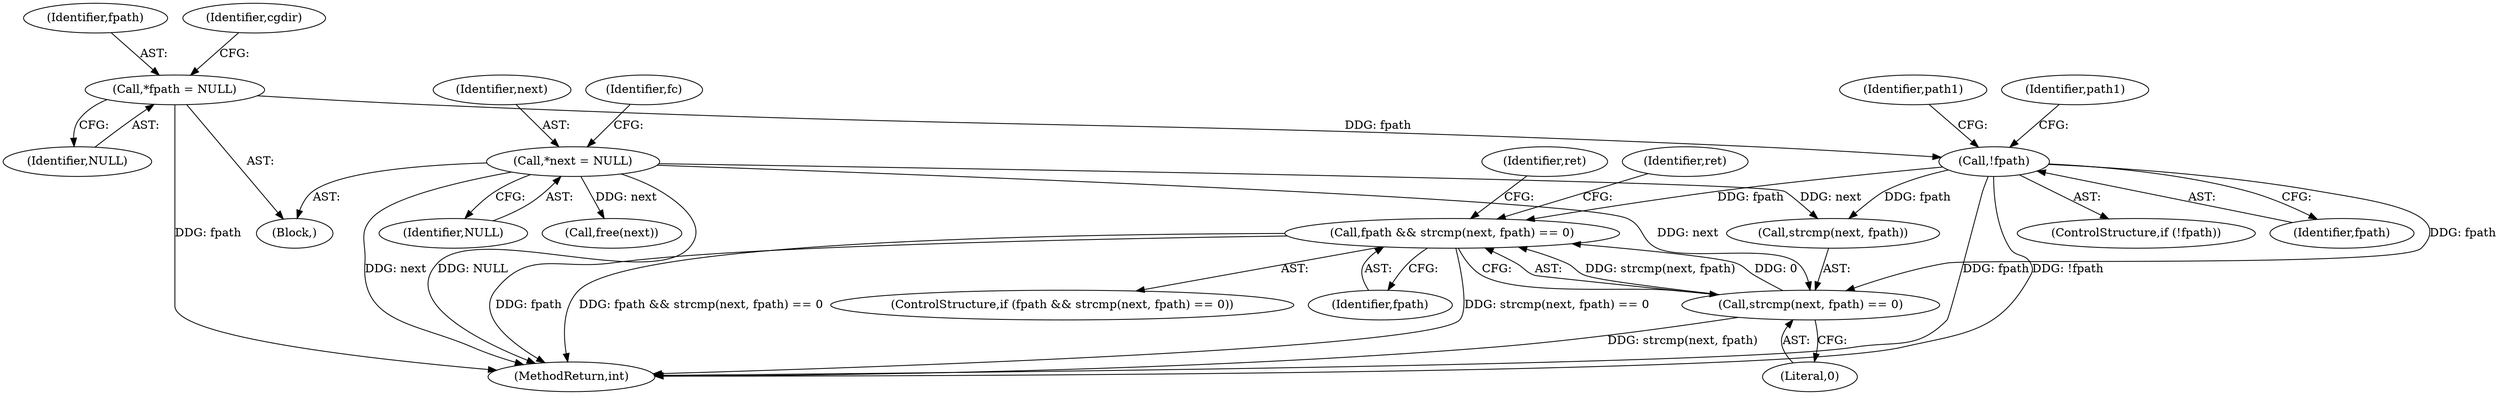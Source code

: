 digraph "0_lxcfs_a8b6c3e0537e90fba3c55910fd1b7229d54a60a7_1@API" {
"1000179" [label="(Call,fpath && strcmp(next, fpath) == 0)"];
"1000158" [label="(Call,!fpath)"];
"1000109" [label="(Call,*fpath = NULL)"];
"1000181" [label="(Call,strcmp(next, fpath) == 0)"];
"1000119" [label="(Call,*next = NULL)"];
"1000185" [label="(Literal,0)"];
"1000179" [label="(Call,fpath && strcmp(next, fpath) == 0)"];
"1000181" [label="(Call,strcmp(next, fpath) == 0)"];
"1000126" [label="(Identifier,fc)"];
"1000178" [label="(ControlStructure,if (fpath && strcmp(next, fpath) == 0))"];
"1000244" [label="(Call,free(next))"];
"1000159" [label="(Identifier,fpath)"];
"1000180" [label="(Identifier,fpath)"];
"1000110" [label="(Identifier,fpath)"];
"1000187" [label="(Identifier,ret)"];
"1000119" [label="(Call,*next = NULL)"];
"1000158" [label="(Call,!fpath)"];
"1000248" [label="(MethodReturn,int)"];
"1000165" [label="(Identifier,path1)"];
"1000109" [label="(Call,*fpath = NULL)"];
"1000192" [label="(Identifier,ret)"];
"1000115" [label="(Identifier,cgdir)"];
"1000103" [label="(Block,)"];
"1000157" [label="(ControlStructure,if (!fpath))"];
"1000111" [label="(Identifier,NULL)"];
"1000121" [label="(Identifier,NULL)"];
"1000161" [label="(Identifier,path1)"];
"1000182" [label="(Call,strcmp(next, fpath))"];
"1000120" [label="(Identifier,next)"];
"1000179" -> "1000178"  [label="AST: "];
"1000179" -> "1000180"  [label="CFG: "];
"1000179" -> "1000181"  [label="CFG: "];
"1000180" -> "1000179"  [label="AST: "];
"1000181" -> "1000179"  [label="AST: "];
"1000187" -> "1000179"  [label="CFG: "];
"1000192" -> "1000179"  [label="CFG: "];
"1000179" -> "1000248"  [label="DDG: fpath && strcmp(next, fpath) == 0"];
"1000179" -> "1000248"  [label="DDG: strcmp(next, fpath) == 0"];
"1000179" -> "1000248"  [label="DDG: fpath"];
"1000158" -> "1000179"  [label="DDG: fpath"];
"1000181" -> "1000179"  [label="DDG: strcmp(next, fpath)"];
"1000181" -> "1000179"  [label="DDG: 0"];
"1000158" -> "1000157"  [label="AST: "];
"1000158" -> "1000159"  [label="CFG: "];
"1000159" -> "1000158"  [label="AST: "];
"1000161" -> "1000158"  [label="CFG: "];
"1000165" -> "1000158"  [label="CFG: "];
"1000158" -> "1000248"  [label="DDG: fpath"];
"1000158" -> "1000248"  [label="DDG: !fpath"];
"1000109" -> "1000158"  [label="DDG: fpath"];
"1000158" -> "1000181"  [label="DDG: fpath"];
"1000158" -> "1000182"  [label="DDG: fpath"];
"1000109" -> "1000103"  [label="AST: "];
"1000109" -> "1000111"  [label="CFG: "];
"1000110" -> "1000109"  [label="AST: "];
"1000111" -> "1000109"  [label="AST: "];
"1000115" -> "1000109"  [label="CFG: "];
"1000109" -> "1000248"  [label="DDG: fpath"];
"1000181" -> "1000185"  [label="CFG: "];
"1000182" -> "1000181"  [label="AST: "];
"1000185" -> "1000181"  [label="AST: "];
"1000181" -> "1000248"  [label="DDG: strcmp(next, fpath)"];
"1000119" -> "1000181"  [label="DDG: next"];
"1000119" -> "1000103"  [label="AST: "];
"1000119" -> "1000121"  [label="CFG: "];
"1000120" -> "1000119"  [label="AST: "];
"1000121" -> "1000119"  [label="AST: "];
"1000126" -> "1000119"  [label="CFG: "];
"1000119" -> "1000248"  [label="DDG: NULL"];
"1000119" -> "1000248"  [label="DDG: next"];
"1000119" -> "1000182"  [label="DDG: next"];
"1000119" -> "1000244"  [label="DDG: next"];
}
